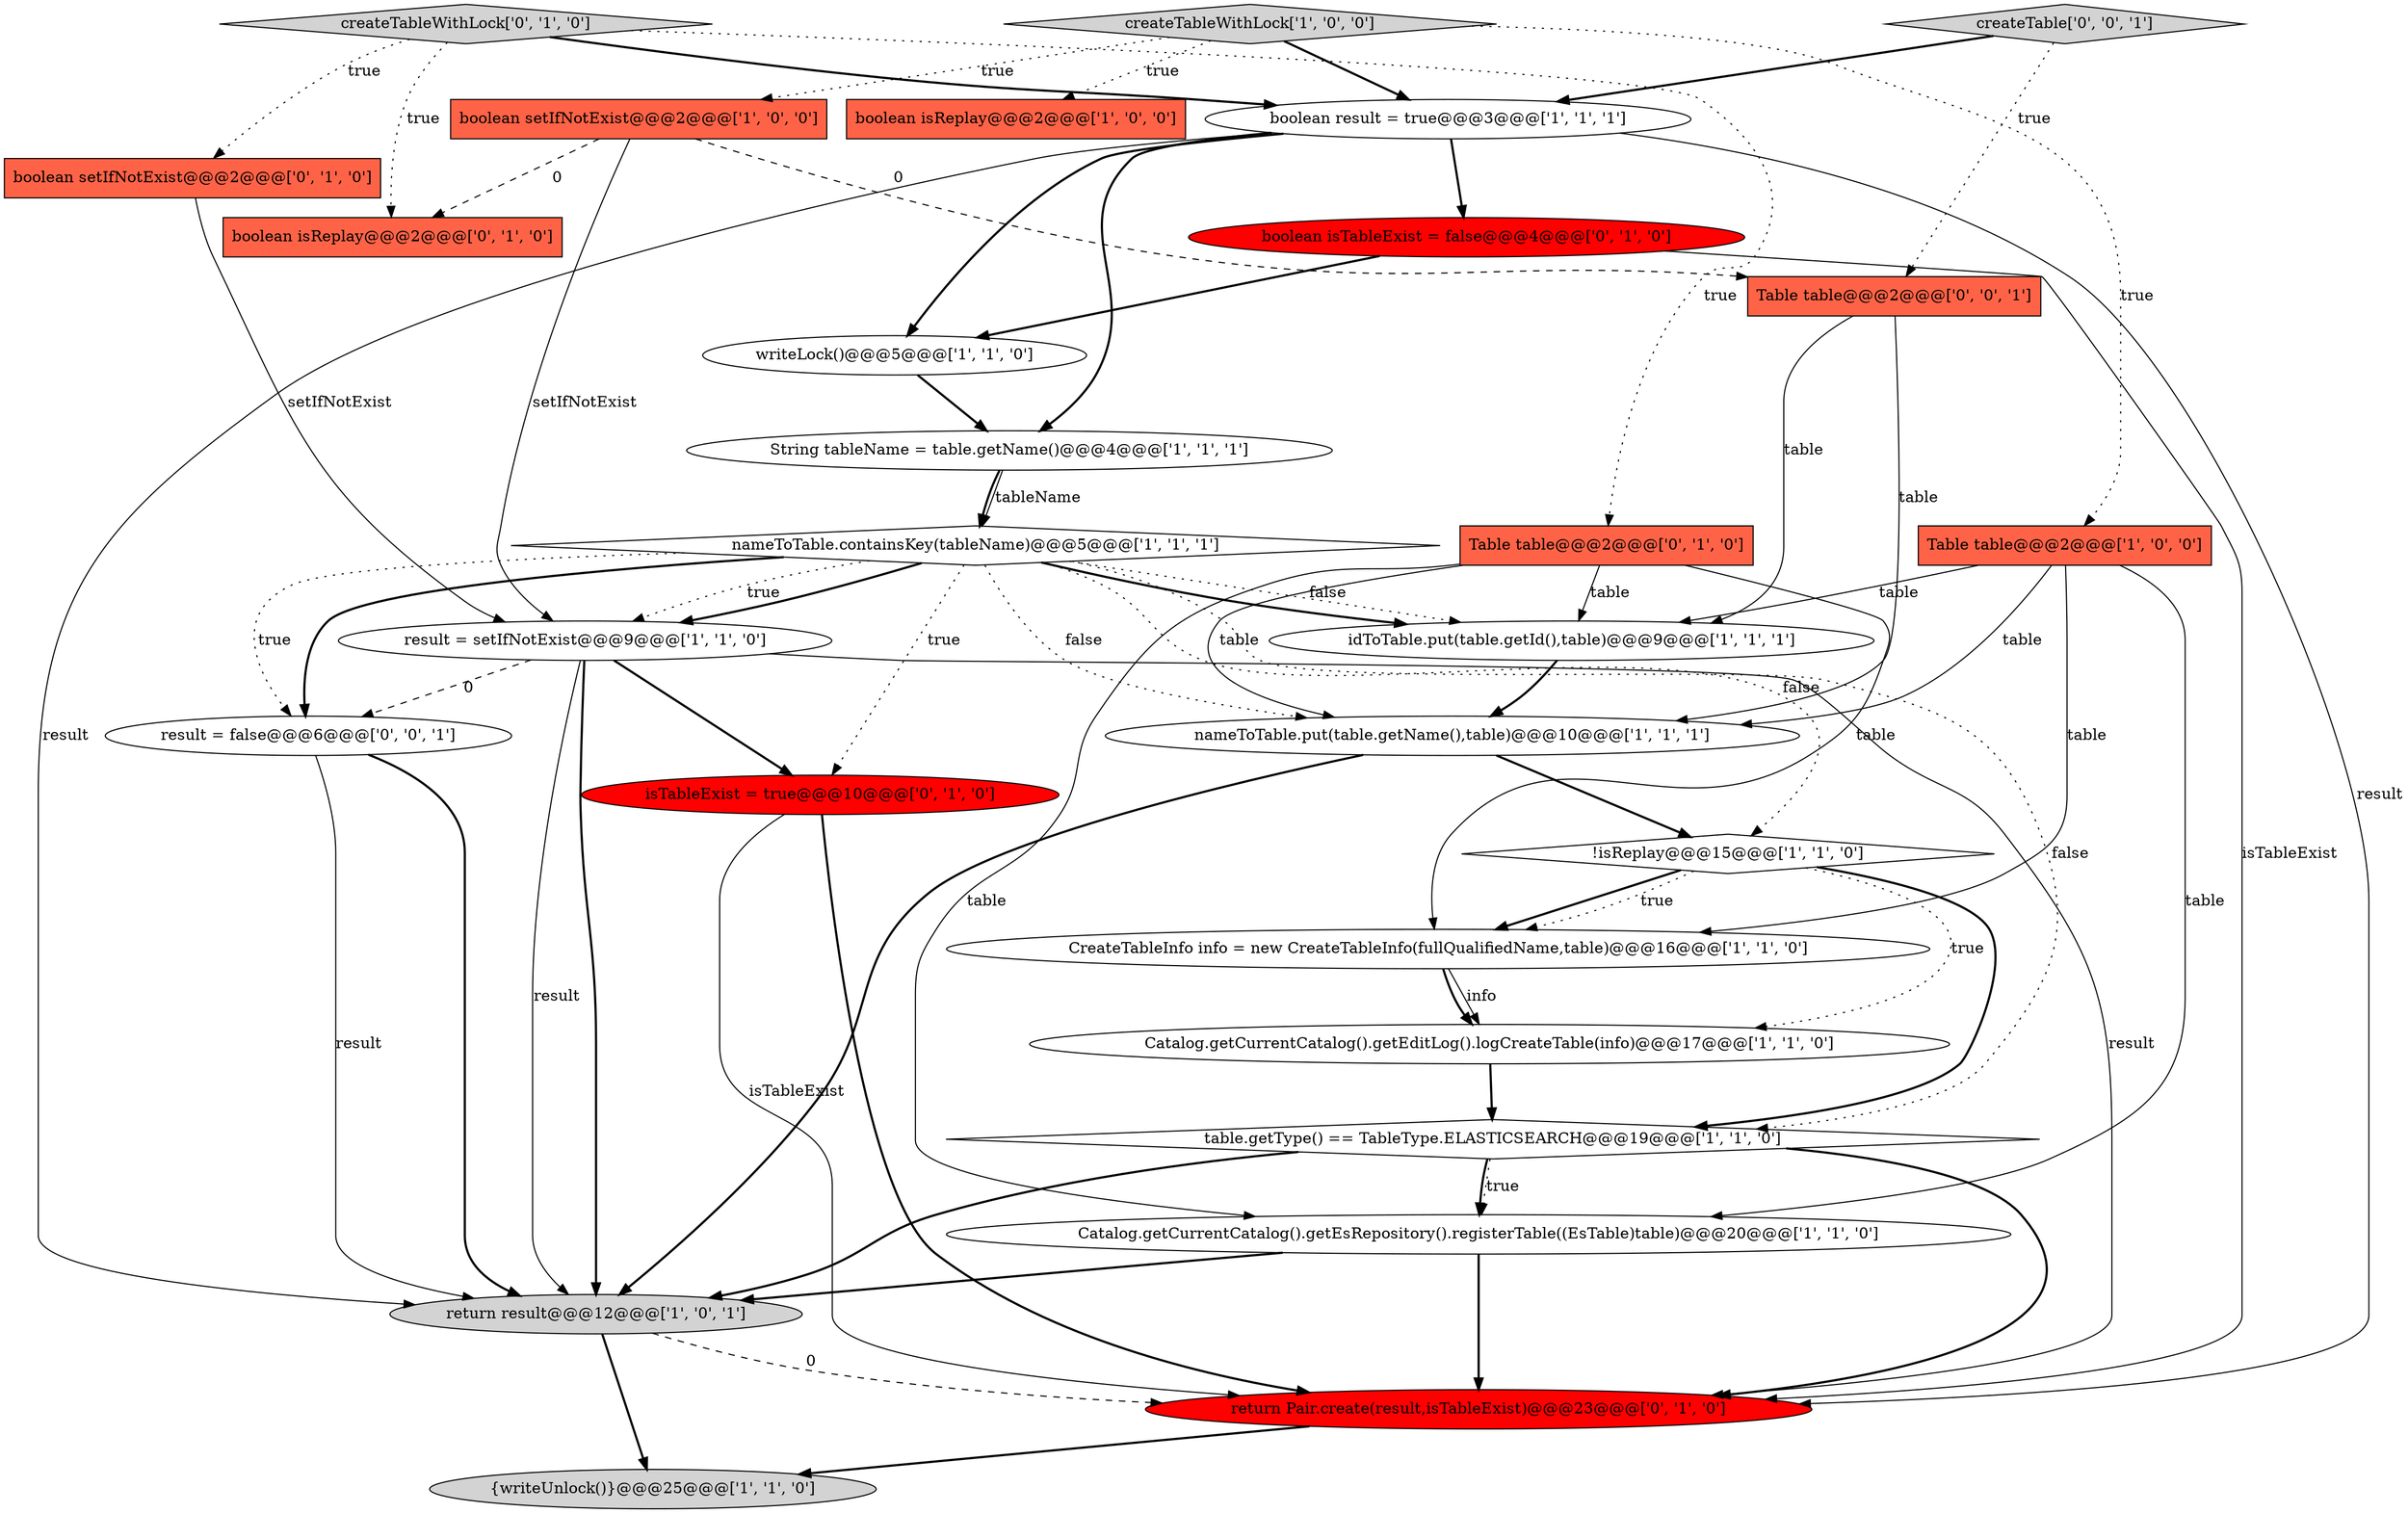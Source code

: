 digraph {
15 [style = filled, label = "writeLock()@@@5@@@['1', '1', '0']", fillcolor = white, shape = ellipse image = "AAA0AAABBB1BBB"];
8 [style = filled, label = "boolean result = true@@@3@@@['1', '1', '1']", fillcolor = white, shape = ellipse image = "AAA0AAABBB1BBB"];
27 [style = filled, label = "Table table@@@2@@@['0', '0', '1']", fillcolor = tomato, shape = box image = "AAA0AAABBB3BBB"];
0 [style = filled, label = "{writeUnlock()}@@@25@@@['1', '1', '0']", fillcolor = lightgray, shape = ellipse image = "AAA0AAABBB1BBB"];
13 [style = filled, label = "CreateTableInfo info = new CreateTableInfo(fullQualifiedName,table)@@@16@@@['1', '1', '0']", fillcolor = white, shape = ellipse image = "AAA0AAABBB1BBB"];
5 [style = filled, label = "table.getType() == TableType.ELASTICSEARCH@@@19@@@['1', '1', '0']", fillcolor = white, shape = diamond image = "AAA0AAABBB1BBB"];
10 [style = filled, label = "!isReplay@@@15@@@['1', '1', '0']", fillcolor = white, shape = diamond image = "AAA0AAABBB1BBB"];
12 [style = filled, label = "boolean isReplay@@@2@@@['1', '0', '0']", fillcolor = tomato, shape = box image = "AAA0AAABBB1BBB"];
11 [style = filled, label = "createTableWithLock['1', '0', '0']", fillcolor = lightgray, shape = diamond image = "AAA0AAABBB1BBB"];
1 [style = filled, label = "Table table@@@2@@@['1', '0', '0']", fillcolor = tomato, shape = box image = "AAA0AAABBB1BBB"];
26 [style = filled, label = "createTable['0', '0', '1']", fillcolor = lightgray, shape = diamond image = "AAA0AAABBB3BBB"];
17 [style = filled, label = "Catalog.getCurrentCatalog().getEsRepository().registerTable((EsTable)table)@@@20@@@['1', '1', '0']", fillcolor = white, shape = ellipse image = "AAA0AAABBB1BBB"];
18 [style = filled, label = "boolean isTableExist = false@@@4@@@['0', '1', '0']", fillcolor = red, shape = ellipse image = "AAA1AAABBB2BBB"];
7 [style = filled, label = "String tableName = table.getName()@@@4@@@['1', '1', '1']", fillcolor = white, shape = ellipse image = "AAA0AAABBB1BBB"];
14 [style = filled, label = "boolean setIfNotExist@@@2@@@['1', '0', '0']", fillcolor = tomato, shape = box image = "AAA1AAABBB1BBB"];
4 [style = filled, label = "return result@@@12@@@['1', '0', '1']", fillcolor = lightgray, shape = ellipse image = "AAA0AAABBB1BBB"];
2 [style = filled, label = "Catalog.getCurrentCatalog().getEditLog().logCreateTable(info)@@@17@@@['1', '1', '0']", fillcolor = white, shape = ellipse image = "AAA0AAABBB1BBB"];
22 [style = filled, label = "isTableExist = true@@@10@@@['0', '1', '0']", fillcolor = red, shape = ellipse image = "AAA1AAABBB2BBB"];
6 [style = filled, label = "result = setIfNotExist@@@9@@@['1', '1', '0']", fillcolor = white, shape = ellipse image = "AAA0AAABBB1BBB"];
21 [style = filled, label = "return Pair.create(result,isTableExist)@@@23@@@['0', '1', '0']", fillcolor = red, shape = ellipse image = "AAA1AAABBB2BBB"];
3 [style = filled, label = "nameToTable.put(table.getName(),table)@@@10@@@['1', '1', '1']", fillcolor = white, shape = ellipse image = "AAA0AAABBB1BBB"];
16 [style = filled, label = "idToTable.put(table.getId(),table)@@@9@@@['1', '1', '1']", fillcolor = white, shape = ellipse image = "AAA0AAABBB1BBB"];
24 [style = filled, label = "boolean isReplay@@@2@@@['0', '1', '0']", fillcolor = tomato, shape = box image = "AAA1AAABBB2BBB"];
25 [style = filled, label = "result = false@@@6@@@['0', '0', '1']", fillcolor = white, shape = ellipse image = "AAA0AAABBB3BBB"];
20 [style = filled, label = "boolean setIfNotExist@@@2@@@['0', '1', '0']", fillcolor = tomato, shape = box image = "AAA0AAABBB2BBB"];
9 [style = filled, label = "nameToTable.containsKey(tableName)@@@5@@@['1', '1', '1']", fillcolor = white, shape = diamond image = "AAA0AAABBB1BBB"];
19 [style = filled, label = "createTableWithLock['0', '1', '0']", fillcolor = lightgray, shape = diamond image = "AAA0AAABBB2BBB"];
23 [style = filled, label = "Table table@@@2@@@['0', '1', '0']", fillcolor = tomato, shape = box image = "AAA0AAABBB2BBB"];
27->16 [style = solid, label="table"];
1->13 [style = solid, label="table"];
16->3 [style = bold, label=""];
5->17 [style = dotted, label="true"];
14->24 [style = dashed, label="0"];
8->15 [style = bold, label=""];
15->7 [style = bold, label=""];
21->0 [style = bold, label=""];
14->6 [style = solid, label="setIfNotExist"];
18->21 [style = solid, label="isTableExist"];
6->22 [style = bold, label=""];
8->18 [style = bold, label=""];
19->20 [style = dotted, label="true"];
11->1 [style = dotted, label="true"];
26->27 [style = dotted, label="true"];
11->12 [style = dotted, label="true"];
18->15 [style = bold, label=""];
9->3 [style = dotted, label="false"];
11->14 [style = dotted, label="true"];
23->13 [style = solid, label="table"];
22->21 [style = bold, label=""];
25->4 [style = bold, label=""];
19->23 [style = dotted, label="true"];
8->4 [style = solid, label="result"];
1->3 [style = solid, label="table"];
26->8 [style = bold, label=""];
14->27 [style = dashed, label="0"];
23->17 [style = solid, label="table"];
19->24 [style = dotted, label="true"];
6->21 [style = solid, label="result"];
9->6 [style = dotted, label="true"];
5->17 [style = bold, label=""];
9->16 [style = dotted, label="false"];
3->4 [style = bold, label=""];
4->21 [style = dashed, label="0"];
23->16 [style = solid, label="table"];
9->16 [style = bold, label=""];
1->16 [style = solid, label="table"];
19->8 [style = bold, label=""];
8->7 [style = bold, label=""];
9->6 [style = bold, label=""];
4->0 [style = bold, label=""];
9->25 [style = dotted, label="true"];
7->9 [style = bold, label=""];
5->21 [style = bold, label=""];
25->4 [style = solid, label="result"];
6->4 [style = bold, label=""];
3->10 [style = bold, label=""];
22->21 [style = solid, label="isTableExist"];
10->5 [style = bold, label=""];
6->25 [style = dashed, label="0"];
10->13 [style = bold, label=""];
10->13 [style = dotted, label="true"];
10->2 [style = dotted, label="true"];
1->17 [style = solid, label="table"];
27->3 [style = solid, label="table"];
9->25 [style = bold, label=""];
5->4 [style = bold, label=""];
9->5 [style = dotted, label="false"];
6->4 [style = solid, label="result"];
11->8 [style = bold, label=""];
20->6 [style = solid, label="setIfNotExist"];
8->21 [style = solid, label="result"];
9->22 [style = dotted, label="true"];
23->3 [style = solid, label="table"];
13->2 [style = solid, label="info"];
17->21 [style = bold, label=""];
9->10 [style = dotted, label="false"];
17->4 [style = bold, label=""];
7->9 [style = solid, label="tableName"];
2->5 [style = bold, label=""];
13->2 [style = bold, label=""];
}
